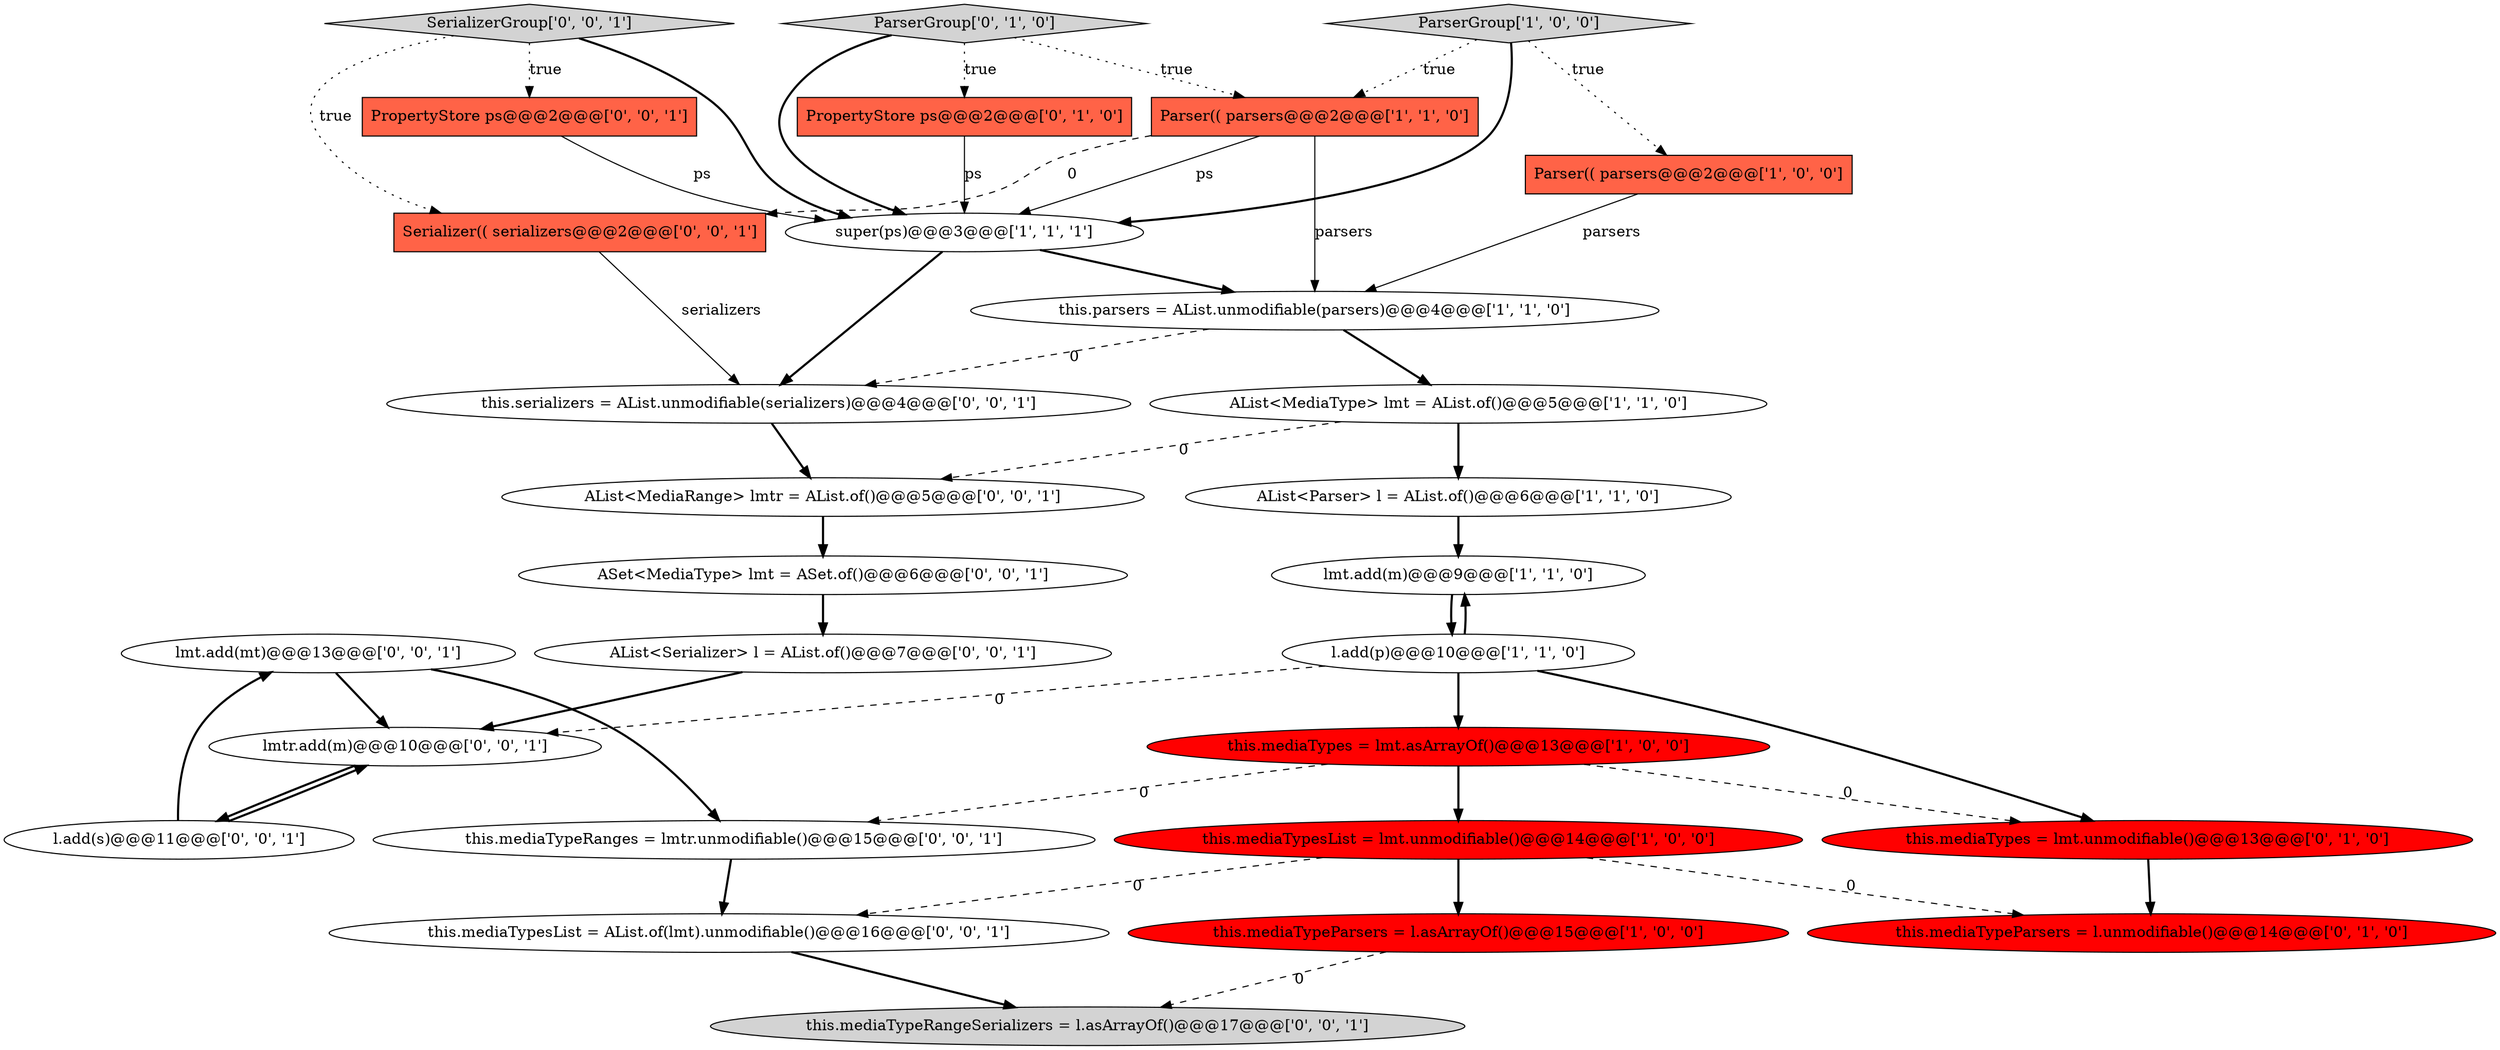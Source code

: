 digraph {
12 [style = filled, label = "this.mediaTypeParsers = l.unmodifiable()@@@14@@@['0', '1', '0']", fillcolor = red, shape = ellipse image = "AAA1AAABBB2BBB"];
27 [style = filled, label = "AList<MediaRange> lmtr = AList.of()@@@5@@@['0', '0', '1']", fillcolor = white, shape = ellipse image = "AAA0AAABBB3BBB"];
0 [style = filled, label = "this.mediaTypes = lmt.asArrayOf()@@@13@@@['1', '0', '0']", fillcolor = red, shape = ellipse image = "AAA1AAABBB1BBB"];
13 [style = filled, label = "this.mediaTypes = lmt.unmodifiable()@@@13@@@['0', '1', '0']", fillcolor = red, shape = ellipse image = "AAA1AAABBB2BBB"];
6 [style = filled, label = "AList<Parser> l = AList.of()@@@6@@@['1', '1', '0']", fillcolor = white, shape = ellipse image = "AAA0AAABBB1BBB"];
18 [style = filled, label = "this.mediaTypesList = AList.of(lmt).unmodifiable()@@@16@@@['0', '0', '1']", fillcolor = white, shape = ellipse image = "AAA0AAABBB3BBB"];
21 [style = filled, label = "SerializerGroup['0', '0', '1']", fillcolor = lightgray, shape = diamond image = "AAA0AAABBB3BBB"];
20 [style = filled, label = "AList<Serializer> l = AList.of()@@@7@@@['0', '0', '1']", fillcolor = white, shape = ellipse image = "AAA0AAABBB3BBB"];
8 [style = filled, label = "super(ps)@@@3@@@['1', '1', '1']", fillcolor = white, shape = ellipse image = "AAA0AAABBB1BBB"];
4 [style = filled, label = "lmt.add(m)@@@9@@@['1', '1', '0']", fillcolor = white, shape = ellipse image = "AAA0AAABBB1BBB"];
25 [style = filled, label = "ASet<MediaType> lmt = ASet.of()@@@6@@@['0', '0', '1']", fillcolor = white, shape = ellipse image = "AAA0AAABBB3BBB"];
7 [style = filled, label = "l.add(p)@@@10@@@['1', '1', '0']", fillcolor = white, shape = ellipse image = "AAA0AAABBB1BBB"];
5 [style = filled, label = "this.mediaTypesList = lmt.unmodifiable()@@@14@@@['1', '0', '0']", fillcolor = red, shape = ellipse image = "AAA1AAABBB1BBB"];
1 [style = filled, label = "Parser(( parsers@@@2@@@['1', '0', '0']", fillcolor = tomato, shape = box image = "AAA0AAABBB1BBB"];
23 [style = filled, label = "lmtr.add(m)@@@10@@@['0', '0', '1']", fillcolor = white, shape = ellipse image = "AAA0AAABBB3BBB"];
9 [style = filled, label = "this.mediaTypeParsers = l.asArrayOf()@@@15@@@['1', '0', '0']", fillcolor = red, shape = ellipse image = "AAA1AAABBB1BBB"];
11 [style = filled, label = "ParserGroup['1', '0', '0']", fillcolor = lightgray, shape = diamond image = "AAA0AAABBB1BBB"];
3 [style = filled, label = "Parser(( parsers@@@2@@@['1', '1', '0']", fillcolor = tomato, shape = box image = "AAA0AAABBB1BBB"];
10 [style = filled, label = "this.parsers = AList.unmodifiable(parsers)@@@4@@@['1', '1', '0']", fillcolor = white, shape = ellipse image = "AAA0AAABBB1BBB"];
17 [style = filled, label = "PropertyStore ps@@@2@@@['0', '0', '1']", fillcolor = tomato, shape = box image = "AAA0AAABBB3BBB"];
24 [style = filled, label = "this.serializers = AList.unmodifiable(serializers)@@@4@@@['0', '0', '1']", fillcolor = white, shape = ellipse image = "AAA0AAABBB3BBB"];
14 [style = filled, label = "ParserGroup['0', '1', '0']", fillcolor = lightgray, shape = diamond image = "AAA0AAABBB2BBB"];
15 [style = filled, label = "PropertyStore ps@@@2@@@['0', '1', '0']", fillcolor = tomato, shape = box image = "AAA0AAABBB2BBB"];
19 [style = filled, label = "l.add(s)@@@11@@@['0', '0', '1']", fillcolor = white, shape = ellipse image = "AAA0AAABBB3BBB"];
2 [style = filled, label = "AList<MediaType> lmt = AList.of()@@@5@@@['1', '1', '0']", fillcolor = white, shape = ellipse image = "AAA0AAABBB1BBB"];
22 [style = filled, label = "this.mediaTypeRangeSerializers = l.asArrayOf()@@@17@@@['0', '0', '1']", fillcolor = lightgray, shape = ellipse image = "AAA0AAABBB3BBB"];
26 [style = filled, label = "Serializer(( serializers@@@2@@@['0', '0', '1']", fillcolor = tomato, shape = box image = "AAA0AAABBB3BBB"];
28 [style = filled, label = "this.mediaTypeRanges = lmtr.unmodifiable()@@@15@@@['0', '0', '1']", fillcolor = white, shape = ellipse image = "AAA0AAABBB3BBB"];
16 [style = filled, label = "lmt.add(mt)@@@13@@@['0', '0', '1']", fillcolor = white, shape = ellipse image = "AAA0AAABBB3BBB"];
7->13 [style = bold, label=""];
8->10 [style = bold, label=""];
5->12 [style = dashed, label="0"];
28->18 [style = bold, label=""];
7->23 [style = dashed, label="0"];
3->26 [style = dashed, label="0"];
5->9 [style = bold, label=""];
15->8 [style = solid, label="ps"];
2->6 [style = bold, label=""];
17->8 [style = solid, label="ps"];
11->1 [style = dotted, label="true"];
21->8 [style = bold, label=""];
2->27 [style = dashed, label="0"];
9->22 [style = dashed, label="0"];
7->0 [style = bold, label=""];
26->24 [style = solid, label="serializers"];
21->17 [style = dotted, label="true"];
7->4 [style = bold, label=""];
16->23 [style = bold, label=""];
5->18 [style = dashed, label="0"];
0->28 [style = dashed, label="0"];
4->7 [style = bold, label=""];
19->16 [style = bold, label=""];
6->4 [style = bold, label=""];
14->15 [style = dotted, label="true"];
25->20 [style = bold, label=""];
18->22 [style = bold, label=""];
13->12 [style = bold, label=""];
20->23 [style = bold, label=""];
16->28 [style = bold, label=""];
21->26 [style = dotted, label="true"];
3->8 [style = solid, label="ps"];
1->10 [style = solid, label="parsers"];
23->19 [style = bold, label=""];
19->23 [style = bold, label=""];
0->13 [style = dashed, label="0"];
3->10 [style = solid, label="parsers"];
14->3 [style = dotted, label="true"];
11->8 [style = bold, label=""];
10->2 [style = bold, label=""];
14->8 [style = bold, label=""];
11->3 [style = dotted, label="true"];
24->27 [style = bold, label=""];
27->25 [style = bold, label=""];
10->24 [style = dashed, label="0"];
0->5 [style = bold, label=""];
8->24 [style = bold, label=""];
}
